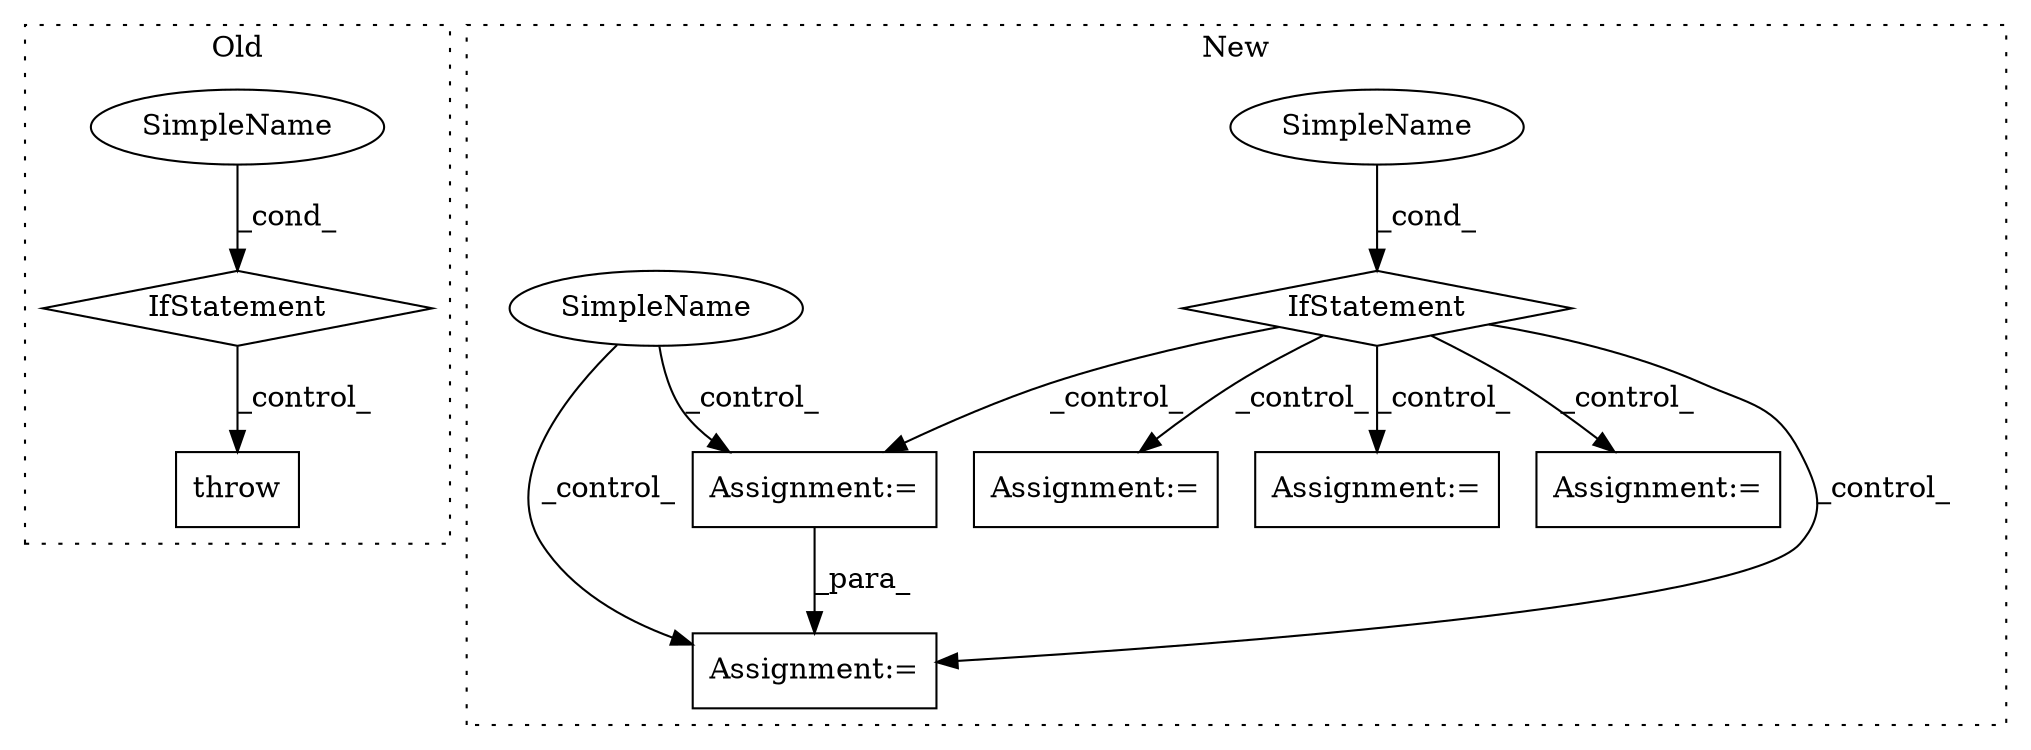 digraph G {
subgraph cluster0 {
1 [label="throw" a="53" s="861" l="6" shape="box"];
3 [label="IfStatement" a="25" s="812,847" l="4,2" shape="diamond"];
4 [label="SimpleName" a="42" s="" l="" shape="ellipse"];
label = "Old";
style="dotted";
}
subgraph cluster1 {
2 [label="IfStatement" a="25" s="883,918" l="4,2" shape="diamond"];
5 [label="Assignment:=" a="7" s="965" l="1" shape="box"];
6 [label="SimpleName" a="42" s="" l="" shape="ellipse"];
7 [label="Assignment:=" a="7" s="1108" l="1" shape="box"];
8 [label="Assignment:=" a="7" s="941" l="1" shape="box"];
9 [label="Assignment:=" a="7" s="1269" l="1" shape="box"];
10 [label="Assignment:=" a="7" s="1086" l="1" shape="box"];
11 [label="SimpleName" a="42" s="" l="" shape="ellipse"];
label = "New";
style="dotted";
}
2 -> 10 [label="_control_"];
2 -> 7 [label="_control_"];
2 -> 9 [label="_control_"];
2 -> 5 [label="_control_"];
2 -> 8 [label="_control_"];
3 -> 1 [label="_control_"];
4 -> 3 [label="_cond_"];
6 -> 2 [label="_cond_"];
10 -> 7 [label="_para_"];
11 -> 10 [label="_control_"];
11 -> 7 [label="_control_"];
}